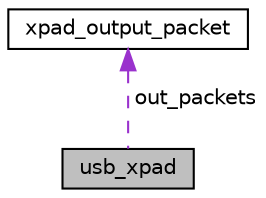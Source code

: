 digraph "usb_xpad"
{
 // LATEX_PDF_SIZE
  edge [fontname="Helvetica",fontsize="10",labelfontname="Helvetica",labelfontsize="10"];
  node [fontname="Helvetica",fontsize="10",shape=record];
  Node1 [label="usb_xpad",height=0.2,width=0.4,color="black", fillcolor="grey75", style="filled", fontcolor="black",tooltip=" "];
  Node2 -> Node1 [dir="back",color="darkorchid3",fontsize="10",style="dashed",label=" out_packets" ,fontname="Helvetica"];
  Node2 [label="xpad_output_packet",height=0.2,width=0.4,color="black", fillcolor="white", style="filled",URL="$structxpad__output__packet.html",tooltip=" "];
}
